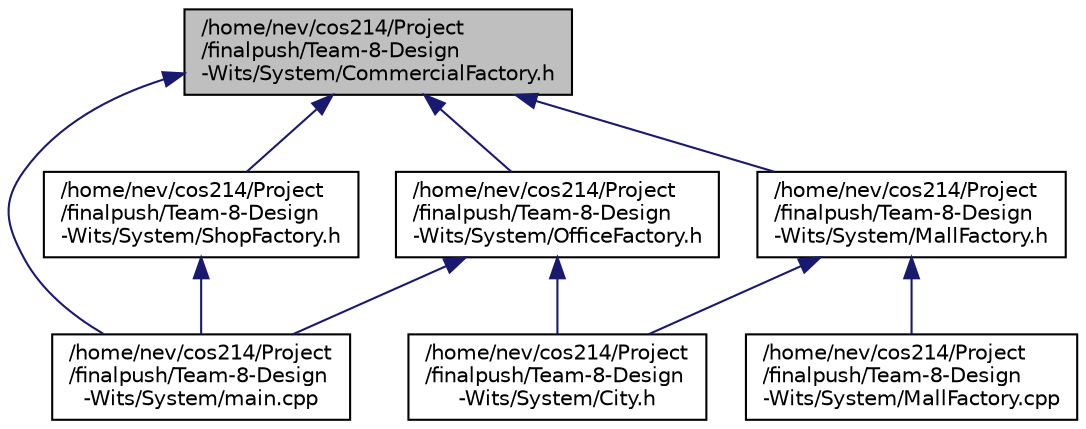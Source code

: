 digraph "/home/nev/cos214/Project/finalpush/Team-8-Design-Wits/System/CommercialFactory.h"
{
 // LATEX_PDF_SIZE
  edge [fontname="Helvetica",fontsize="10",labelfontname="Helvetica",labelfontsize="10"];
  node [fontname="Helvetica",fontsize="10",shape=record];
  Node1 [label="/home/nev/cos214/Project\l/finalpush/Team-8-Design\l-Wits/System/CommercialFactory.h",height=0.2,width=0.4,color="black", fillcolor="grey75", style="filled", fontcolor="black",tooltip="Defines the CommercialFactory class interface."];
  Node1 -> Node2 [dir="back",color="midnightblue",fontsize="10",style="solid"];
  Node2 [label="/home/nev/cos214/Project\l/finalpush/Team-8-Design\l-Wits/System/main.cpp",height=0.2,width=0.4,color="black", fillcolor="white", style="filled",URL="$main_8cpp.html",tooltip="Interactive City Builder Simulation."];
  Node1 -> Node3 [dir="back",color="midnightblue",fontsize="10",style="solid"];
  Node3 [label="/home/nev/cos214/Project\l/finalpush/Team-8-Design\l-Wits/System/MallFactory.h",height=0.2,width=0.4,color="black", fillcolor="white", style="filled",URL="$MallFactory_8h.html",tooltip="Defines the MallFactory class for creating mall buildings."];
  Node3 -> Node4 [dir="back",color="midnightblue",fontsize="10",style="solid"];
  Node4 [label="/home/nev/cos214/Project\l/finalpush/Team-8-Design\l-Wits/System/City.h",height=0.2,width=0.4,color="black", fillcolor="white", style="filled",URL="$City_8h_source.html",tooltip=" "];
  Node3 -> Node5 [dir="back",color="midnightblue",fontsize="10",style="solid"];
  Node5 [label="/home/nev/cos214/Project\l/finalpush/Team-8-Design\l-Wits/System/MallFactory.cpp",height=0.2,width=0.4,color="black", fillcolor="white", style="filled",URL="$MallFactory_8cpp.html",tooltip="Implementation of the MallFactory class."];
  Node1 -> Node6 [dir="back",color="midnightblue",fontsize="10",style="solid"];
  Node6 [label="/home/nev/cos214/Project\l/finalpush/Team-8-Design\l-Wits/System/OfficeFactory.h",height=0.2,width=0.4,color="black", fillcolor="white", style="filled",URL="$OfficeFactory_8h.html",tooltip="Defines the OfficeFactory class interface."];
  Node6 -> Node4 [dir="back",color="midnightblue",fontsize="10",style="solid"];
  Node6 -> Node2 [dir="back",color="midnightblue",fontsize="10",style="solid"];
  Node1 -> Node7 [dir="back",color="midnightblue",fontsize="10",style="solid"];
  Node7 [label="/home/nev/cos214/Project\l/finalpush/Team-8-Design\l-Wits/System/ShopFactory.h",height=0.2,width=0.4,color="black", fillcolor="white", style="filled",URL="$ShopFactory_8h.html",tooltip="Defines the ShopFactory class interface."];
  Node7 -> Node2 [dir="back",color="midnightblue",fontsize="10",style="solid"];
}
